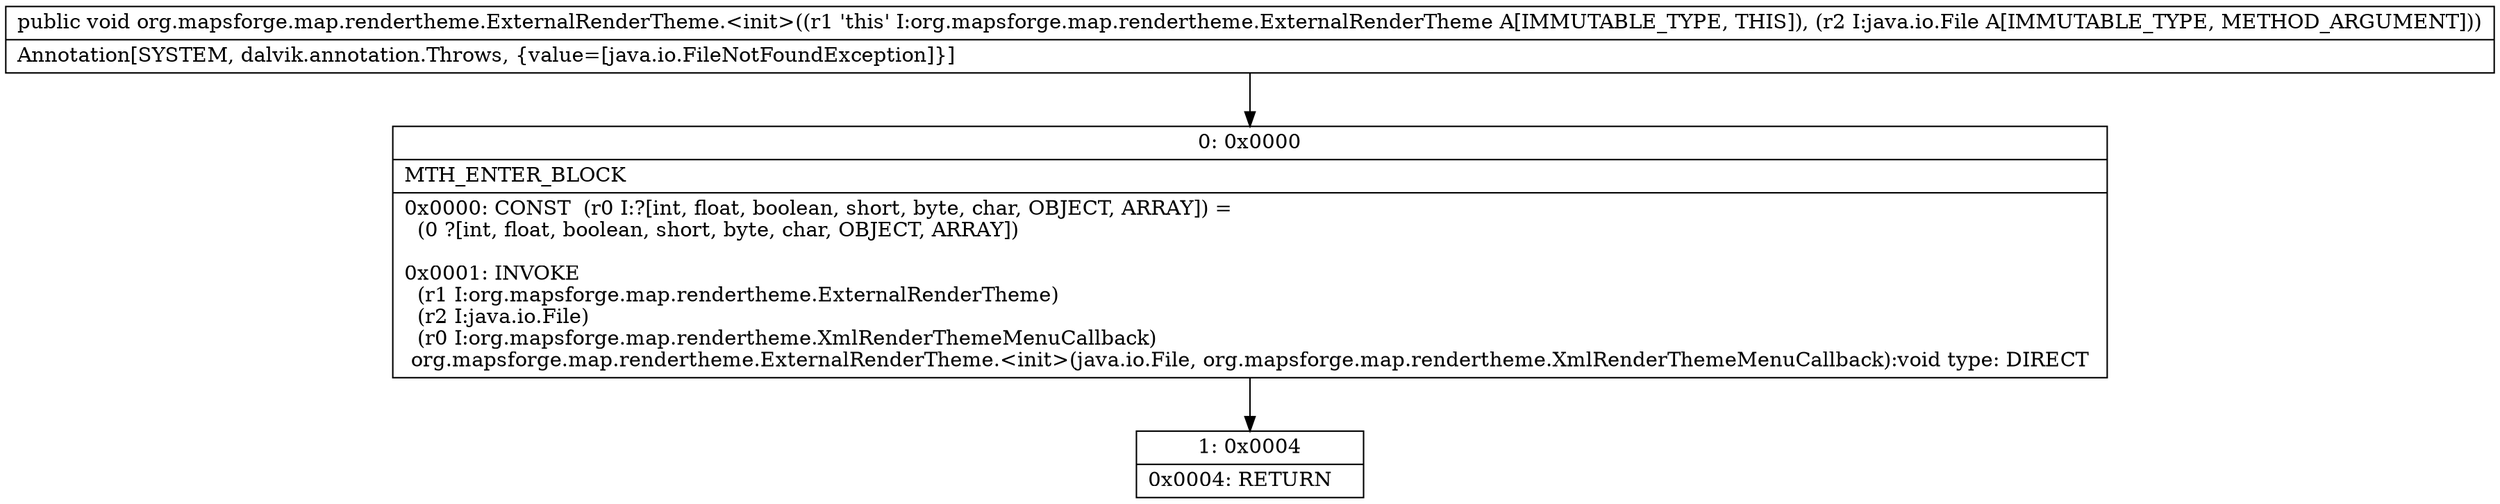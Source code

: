 digraph "CFG fororg.mapsforge.map.rendertheme.ExternalRenderTheme.\<init\>(Ljava\/io\/File;)V" {
Node_0 [shape=record,label="{0\:\ 0x0000|MTH_ENTER_BLOCK\l|0x0000: CONST  (r0 I:?[int, float, boolean, short, byte, char, OBJECT, ARRAY]) = \l  (0 ?[int, float, boolean, short, byte, char, OBJECT, ARRAY])\l \l0x0001: INVOKE  \l  (r1 I:org.mapsforge.map.rendertheme.ExternalRenderTheme)\l  (r2 I:java.io.File)\l  (r0 I:org.mapsforge.map.rendertheme.XmlRenderThemeMenuCallback)\l org.mapsforge.map.rendertheme.ExternalRenderTheme.\<init\>(java.io.File, org.mapsforge.map.rendertheme.XmlRenderThemeMenuCallback):void type: DIRECT \l}"];
Node_1 [shape=record,label="{1\:\ 0x0004|0x0004: RETURN   \l}"];
MethodNode[shape=record,label="{public void org.mapsforge.map.rendertheme.ExternalRenderTheme.\<init\>((r1 'this' I:org.mapsforge.map.rendertheme.ExternalRenderTheme A[IMMUTABLE_TYPE, THIS]), (r2 I:java.io.File A[IMMUTABLE_TYPE, METHOD_ARGUMENT]))  | Annotation[SYSTEM, dalvik.annotation.Throws, \{value=[java.io.FileNotFoundException]\}]\l}"];
MethodNode -> Node_0;
Node_0 -> Node_1;
}

